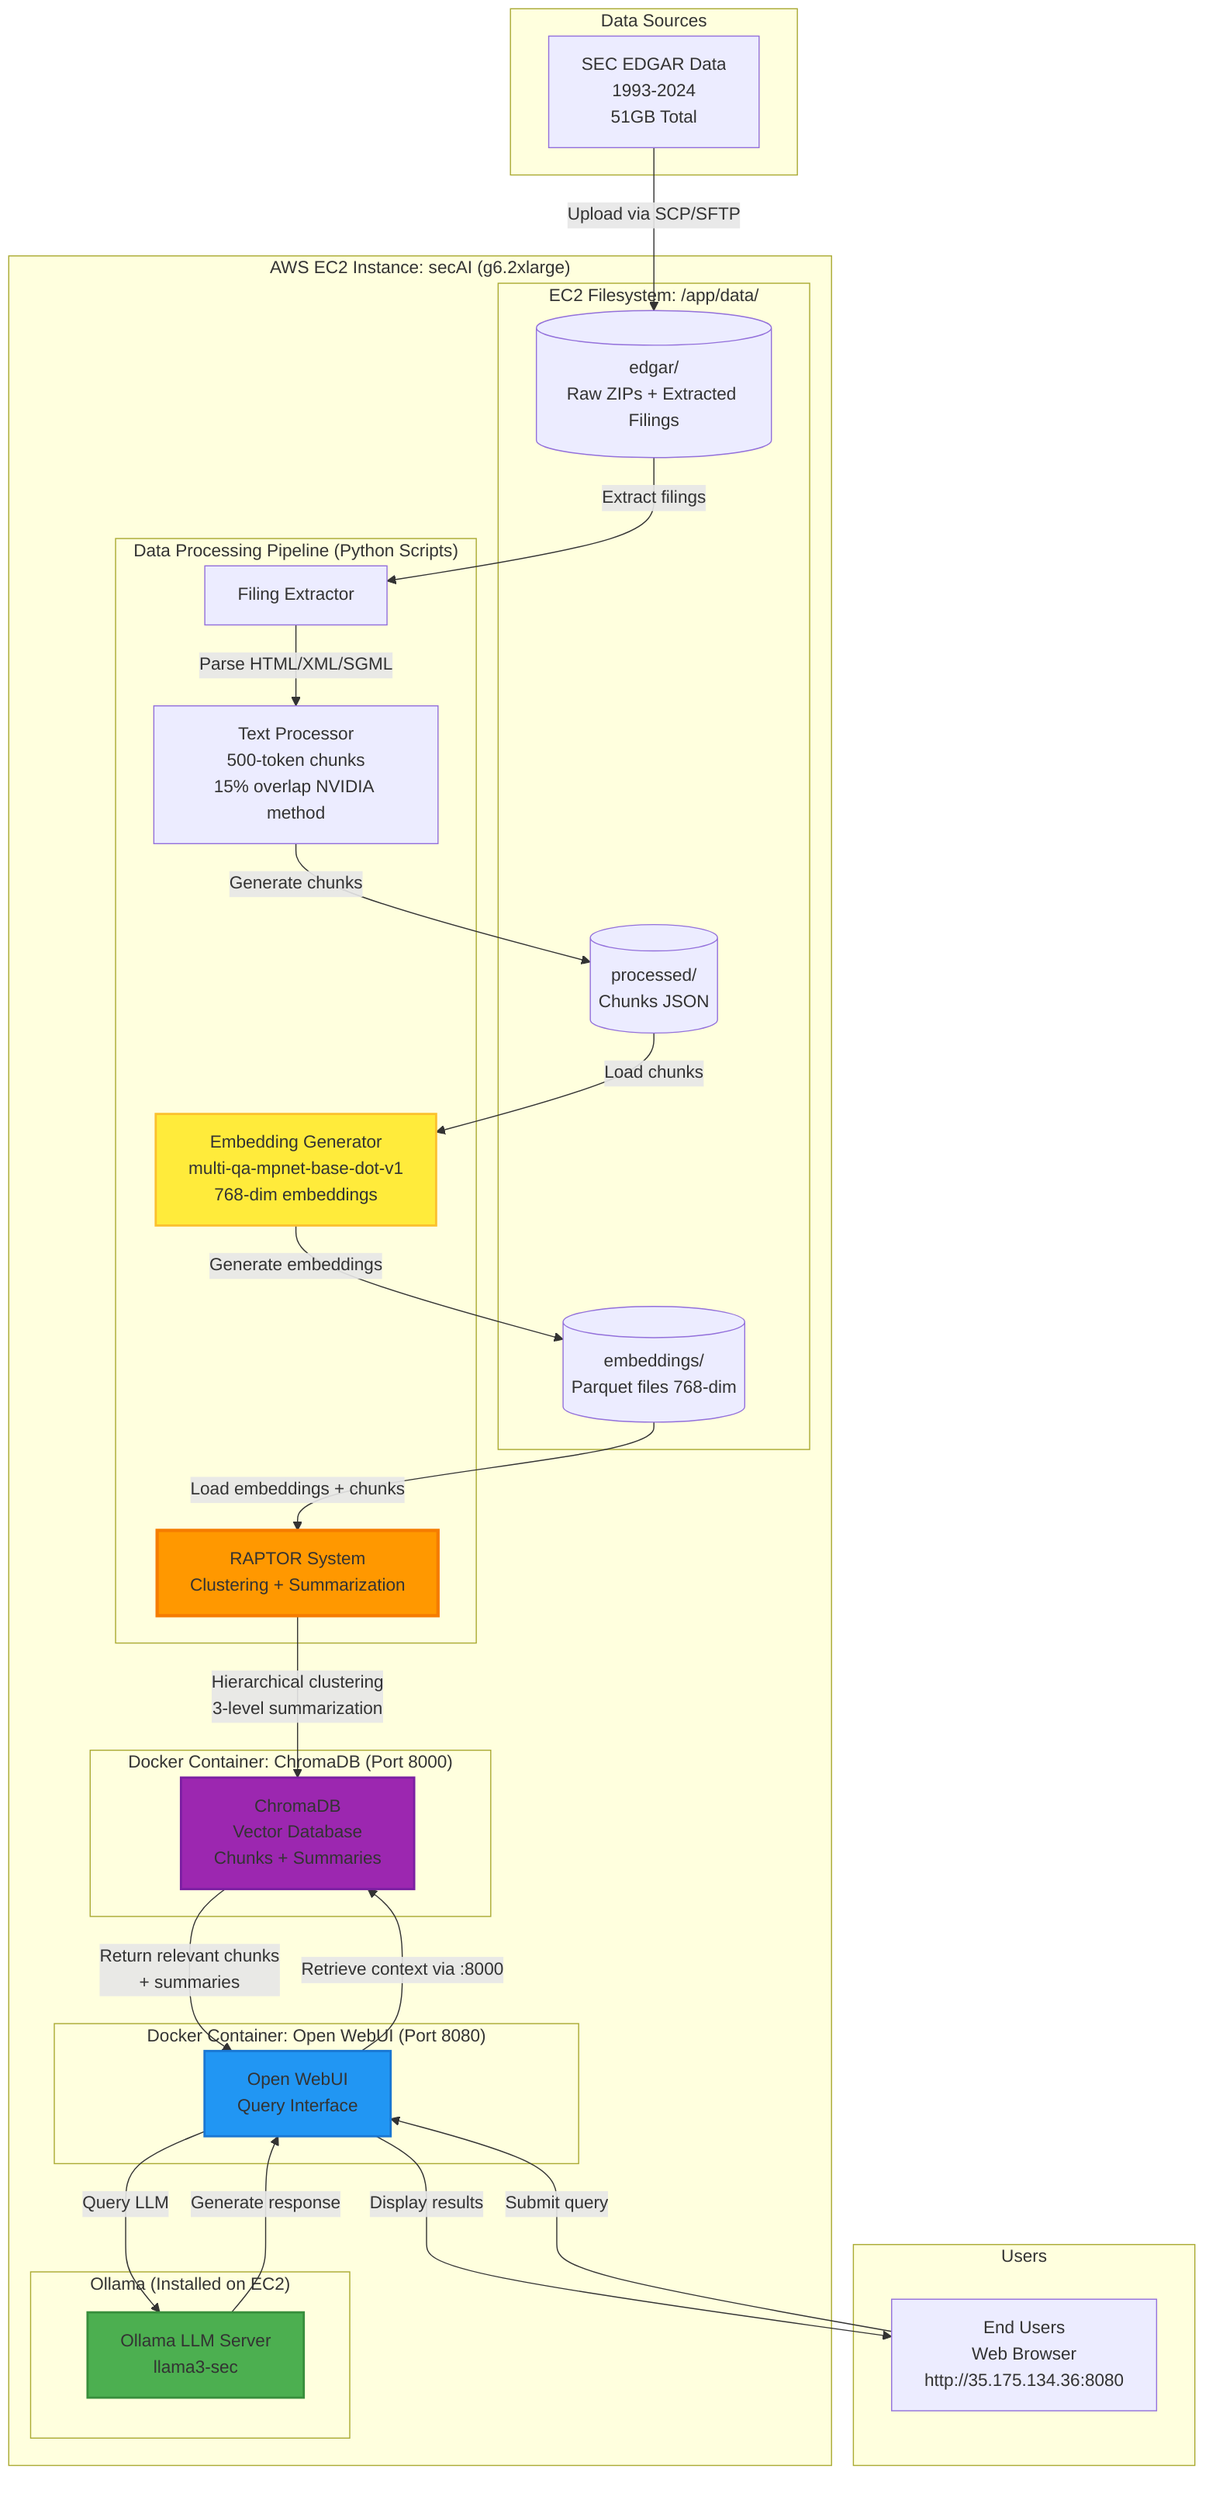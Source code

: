 graph TB
    subgraph "Data Sources"
        A[SEC EDGAR Data<br/>1993-2024<br/>51GB Total]
    end

    subgraph "AWS EC2 Instance: secAI (g6.2xlarge)"
        subgraph "EC2 Filesystem: /app/data/"
            J[(edgar/<br/>Raw ZIPs + Extracted Filings)]
            K[(processed/<br/>Chunks JSON)]
            M[(embeddings/<br/>Parquet files 768-dim)]
        end

        subgraph "Data Processing Pipeline (Python Scripts)"
            C[Filing Extractor]
            D[Text Processor<br/>500-token chunks<br/>15% overlap NVIDIA method]
            F[Embedding Generator<br/>multi-qa-mpnet-base-dot-v1<br/>768-dim embeddings]
            E[RAPTOR System<br/>Clustering + Summarization]
        end

        subgraph "Ollama (Installed on EC2)"
            H[Ollama LLM Server<br/>llama3-sec]
        end

        subgraph "Docker Container: ChromaDB (Port 8000)"
            G[ChromaDB<br/>Vector Database<br/>Chunks + Summaries]
        end

        subgraph "Docker Container: Open WebUI (Port 8080)"
            I[Open WebUI<br/>Query Interface]
        end
    end

    subgraph "Users"
        L[End Users<br/>Web Browser<br/>http://35.175.134.36:8080]
    end

    A -->|Upload via SCP/SFTP| J
    J -->|Extract filings| C
    C -->|Parse HTML/XML/SGML| D
    D -->|Generate chunks| K
    K -->|Load chunks| F
    F -->|Generate embeddings| M
    M -->|Load embeddings + chunks| E
    E -->|Hierarchical clustering<br/>3-level summarization| G

    L -->|Submit query| I
    I -->|Query LLM| H
    I -->|Retrieve context via :8000| G
    G -->|Return relevant chunks<br/>+ summaries| I
    H -->|Generate response| I
    I -->|Display results| L

    style E fill:#ff9800,stroke:#f57c00,stroke-width:3px
    style H fill:#4caf50,stroke:#388e3c,stroke-width:2px
    style I fill:#2196f3,stroke:#1976d2,stroke-width:2px
    style G fill:#9c27b0,stroke:#7b1fa2,stroke-width:2px
    style F fill:#ffeb3b,stroke:#fbc02d,stroke-width:2px